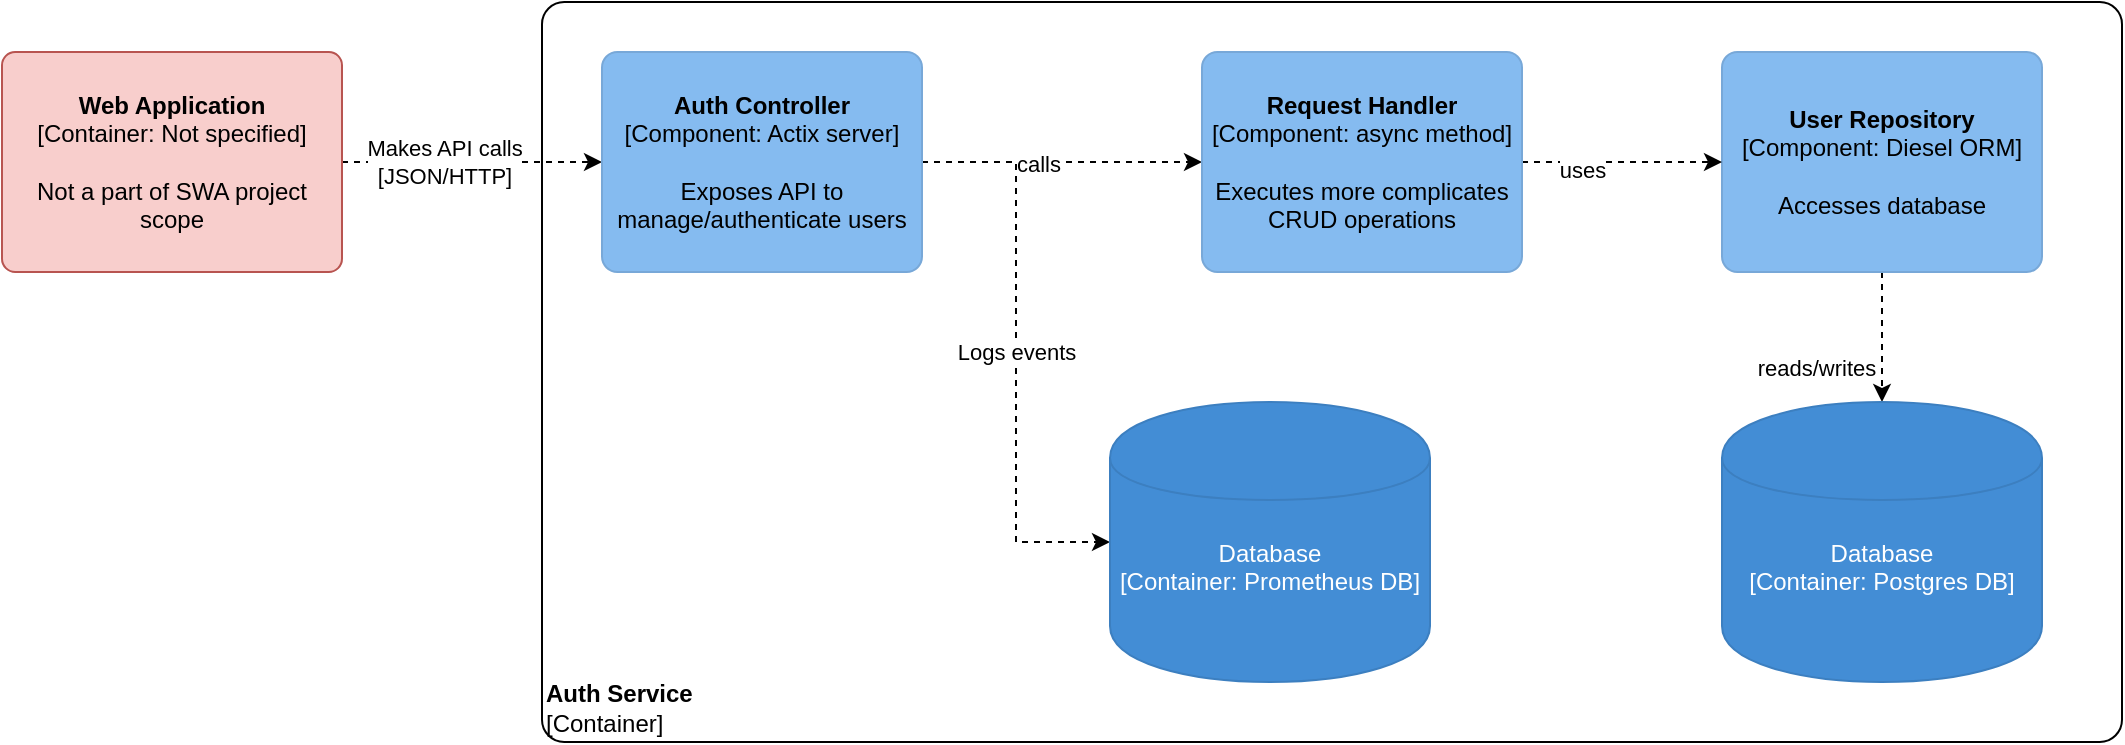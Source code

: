 <mxfile version="13.1.1" type="device"><diagram id="yAUHVVluAWR5y7W_HM3Q" name="Page-1"><mxGraphModel dx="2249" dy="768" grid="1" gridSize="10" guides="1" tooltips="1" connect="1" arrows="1" fold="1" page="1" pageScale="1" pageWidth="827" pageHeight="1169" math="0" shadow="0"><root><mxCell id="0"/><mxCell id="1" parent="0"/><object label="&lt;div style=&quot;text-align: left&quot;&gt;&lt;b&gt;Auth Service&lt;/b&gt;&lt;/div&gt;&lt;div style=&quot;text-align: left&quot;&gt;[Container]&lt;/div&gt;" placeholders="1" c4Name="Product Service" c4Type="ExecutionEnvironment" c4Application="Component" id="vnz1lYTZCwUQaiU7w8F0-27"><mxCell style="rounded=1;whiteSpace=wrap;html=1;labelBackgroundColor=none;fillColor=#ffffff;fontColor=#000000;align=left;arcSize=3;strokeColor=#000000;verticalAlign=bottom;" parent="1" vertex="1"><mxGeometry x="130" y="170" width="790" height="370" as="geometry"/><C4ExecutionEnvironment as="c4"/></mxCell></object><mxCell id="vnz1lYTZCwUQaiU7w8F0-33" style="rounded=0;orthogonalLoop=1;jettySize=auto;html=1;entryX=0;entryY=0.5;entryDx=0;entryDy=0;dashed=1;" parent="1" source="vnz1lYTZCwUQaiU7w8F0-29" target="vnz1lYTZCwUQaiU7w8F0-31" edge="1"><mxGeometry relative="1" as="geometry"/></mxCell><mxCell id="vnz1lYTZCwUQaiU7w8F0-34" value="Makes API calls&lt;br&gt;[JSON/HTTP]" style="edgeLabel;html=1;align=center;verticalAlign=middle;resizable=0;points=[];" parent="vnz1lYTZCwUQaiU7w8F0-33" vertex="1" connectable="0"><mxGeometry x="-0.214" relative="1" as="geometry"><mxPoint as="offset"/></mxGeometry></mxCell><object label="&lt;span&gt;&lt;b&gt;Web Application&lt;/b&gt;&lt;/span&gt;&lt;div&gt;[Container:&amp;nbsp;&lt;span&gt;Not specified&lt;/span&gt;&lt;span&gt;]&lt;/span&gt;&lt;/div&gt;&lt;div&gt;&lt;br&gt;&lt;/div&gt;&lt;div&gt;Not a part of SWA project scope&lt;/div&gt;" placeholders="1" c4Name="Web Application" c4Type="Container" c4Technology="Not specified" c4Description="Not a part of SWA project scope" id="vnz1lYTZCwUQaiU7w8F0-29"><mxCell style="rounded=1;whiteSpace=wrap;html=1;labelBackgroundColor=none;fillColor=#f8cecc;align=center;arcSize=6;strokeColor=#b85450;" parent="1" vertex="1"><mxGeometry x="-140" y="195" width="170" height="110" as="geometry"/><C4Container as="c4"/></mxCell></object><mxCell id="vnz1lYTZCwUQaiU7w8F0-44" style="edgeStyle=none;rounded=0;orthogonalLoop=1;jettySize=auto;html=1;entryX=0;entryY=0.5;entryDx=0;entryDy=0;dashed=1;" parent="1" source="vnz1lYTZCwUQaiU7w8F0-31" target="vnz1lYTZCwUQaiU7w8F0-38" edge="1"><mxGeometry relative="1" as="geometry"/></mxCell><mxCell id="vnz1lYTZCwUQaiU7w8F0-45" value="calls" style="edgeLabel;html=1;align=center;verticalAlign=middle;resizable=0;points=[];" parent="vnz1lYTZCwUQaiU7w8F0-44" vertex="1" connectable="0"><mxGeometry x="-0.172" y="-1" relative="1" as="geometry"><mxPoint as="offset"/></mxGeometry></mxCell><mxCell id="VOuuHBaOWtUGN7HZ3VXh-4" value="Logs events" style="edgeStyle=orthogonalEdgeStyle;rounded=0;orthogonalLoop=1;jettySize=auto;html=1;entryX=0;entryY=0.5;entryDx=0;entryDy=0;dashed=1;" parent="1" source="vnz1lYTZCwUQaiU7w8F0-31" target="VOuuHBaOWtUGN7HZ3VXh-2" edge="1"><mxGeometry relative="1" as="geometry"/></mxCell><object label="&lt;span&gt;&lt;b&gt;Auth Controller&lt;/b&gt;&lt;/span&gt;&lt;div&gt;[Component: Actix server&lt;span&gt;]&lt;/span&gt;&lt;/div&gt;&lt;div&gt;&lt;br&gt;&lt;/div&gt;&lt;div&gt;Exposes API to manage/authenticate users&lt;/div&gt;" placeholders="1" c4Name="Product Controller" c4Type="Component" c4Technology="Spring MVC Rest Controller" c4Description="Exposes API to manage products" id="vnz1lYTZCwUQaiU7w8F0-31"><mxCell style="rounded=1;whiteSpace=wrap;html=1;labelBackgroundColor=none;fillColor=#85bbf0;fontColor=#000000;align=center;arcSize=7;strokeColor=#78a8d8;" parent="1" vertex="1"><mxGeometry x="160" y="195" width="160" height="110" as="geometry"/><C4Component as="c4"/></mxCell></object><mxCell id="vnz1lYTZCwUQaiU7w8F0-42" style="edgeStyle=none;rounded=0;orthogonalLoop=1;jettySize=auto;html=1;entryX=0.5;entryY=0;entryDx=0;entryDy=0;dashed=1;" parent="1" source="vnz1lYTZCwUQaiU7w8F0-35" target="vnz1lYTZCwUQaiU7w8F0-41" edge="1"><mxGeometry relative="1" as="geometry"/></mxCell><mxCell id="vnz1lYTZCwUQaiU7w8F0-43" value="&lt;div&gt;reads/writes&lt;/div&gt;" style="edgeLabel;html=1;align=center;verticalAlign=middle;resizable=0;points=[];" parent="vnz1lYTZCwUQaiU7w8F0-42" vertex="1" connectable="0"><mxGeometry x="0.533" y="-2" relative="1" as="geometry"><mxPoint x="-31.67" y="-2" as="offset"/></mxGeometry></mxCell><object label="&lt;span&gt;&lt;b&gt;User Repository&lt;/b&gt;&lt;/span&gt;&lt;div&gt;[Component: Diesel&lt;span&gt; ORM]&lt;/span&gt;&lt;/div&gt;&lt;div&gt;&lt;br&gt;&lt;/div&gt;&lt;div&gt;Accesses database&lt;/div&gt;" placeholders="1" c4Name="Product Repository" c4Type="Component" c4Technology="Spring Data Repository" c4Description="Accesses database" id="vnz1lYTZCwUQaiU7w8F0-35"><mxCell style="rounded=1;whiteSpace=wrap;html=1;labelBackgroundColor=none;fillColor=#85bbf0;fontColor=#000000;align=center;arcSize=7;strokeColor=#78a8d8;" parent="1" vertex="1"><mxGeometry x="720" y="195" width="160" height="110" as="geometry"/><C4Component as="c4"/></mxCell></object><mxCell id="vnz1lYTZCwUQaiU7w8F0-46" style="edgeStyle=none;rounded=0;orthogonalLoop=1;jettySize=auto;html=1;dashed=1;" parent="1" source="vnz1lYTZCwUQaiU7w8F0-38" target="vnz1lYTZCwUQaiU7w8F0-35" edge="1"><mxGeometry relative="1" as="geometry"/></mxCell><mxCell id="vnz1lYTZCwUQaiU7w8F0-47" value="uses" style="edgeLabel;html=1;align=center;verticalAlign=middle;resizable=0;points=[];" parent="vnz1lYTZCwUQaiU7w8F0-46" vertex="1" connectable="0"><mxGeometry x="-0.401" y="-4" relative="1" as="geometry"><mxPoint as="offset"/></mxGeometry></mxCell><object label="&lt;span&gt;&lt;b&gt;Request Handler&lt;/b&gt;&lt;/span&gt;&lt;div&gt;[Component: async method&lt;span&gt;]&lt;/span&gt;&lt;/div&gt;&lt;div&gt;&lt;br&gt;&lt;/div&gt;&lt;div&gt;Executes more complicates CRUD operations&lt;/div&gt;" placeholders="1" c4Name="Product Service" c4Type="Component" c4Technology="Service Bean" c4Description="Executes more complicates CRUD operations" id="vnz1lYTZCwUQaiU7w8F0-38"><mxCell style="rounded=1;whiteSpace=wrap;html=1;labelBackgroundColor=none;fillColor=#85bbf0;fontColor=#000000;align=center;arcSize=7;strokeColor=#78a8d8;" parent="1" vertex="1"><mxGeometry x="460" y="195" width="160" height="110" as="geometry"/><C4Component as="c4"/></mxCell></object><object label="&lt;span&gt;Database&lt;/span&gt;&lt;div&gt;[Container: Postgres DB]&lt;/div&gt;&lt;div&gt;&lt;br&gt;&lt;/div&gt;&lt;div&gt;&lt;/div&gt;" placeholders="1" c4Type="Database" c4Technology="Mongo DB" c4Description="" id="vnz1lYTZCwUQaiU7w8F0-41"><mxCell style="shape=cylinder;whiteSpace=wrap;html=1;boundedLbl=1;rounded=0;labelBackgroundColor=none;fillColor=#438dd5;fontSize=12;fontColor=#ffffff;align=center;strokeColor=#3c7fc0;" parent="1" vertex="1"><mxGeometry x="720" y="370" width="160" height="140" as="geometry"/><C4Database as="c4"/></mxCell></object><object label="&lt;span&gt;Database&lt;/span&gt;&lt;div&gt;[Container: Prometheus DB]&lt;/div&gt;&lt;div&gt;&lt;br&gt;&lt;/div&gt;&lt;div&gt;&lt;/div&gt;" placeholders="1" c4Type="Database" c4Technology="Mongo DB" c4Description="" id="VOuuHBaOWtUGN7HZ3VXh-2"><mxCell style="shape=cylinder;whiteSpace=wrap;html=1;boundedLbl=1;rounded=0;labelBackgroundColor=none;fillColor=#438dd5;fontSize=12;fontColor=#ffffff;align=center;strokeColor=#3c7fc0;" parent="1" vertex="1"><mxGeometry x="414" y="370" width="160" height="140" as="geometry"/><C4Database as="c4"/></mxCell></object></root></mxGraphModel></diagram></mxfile>